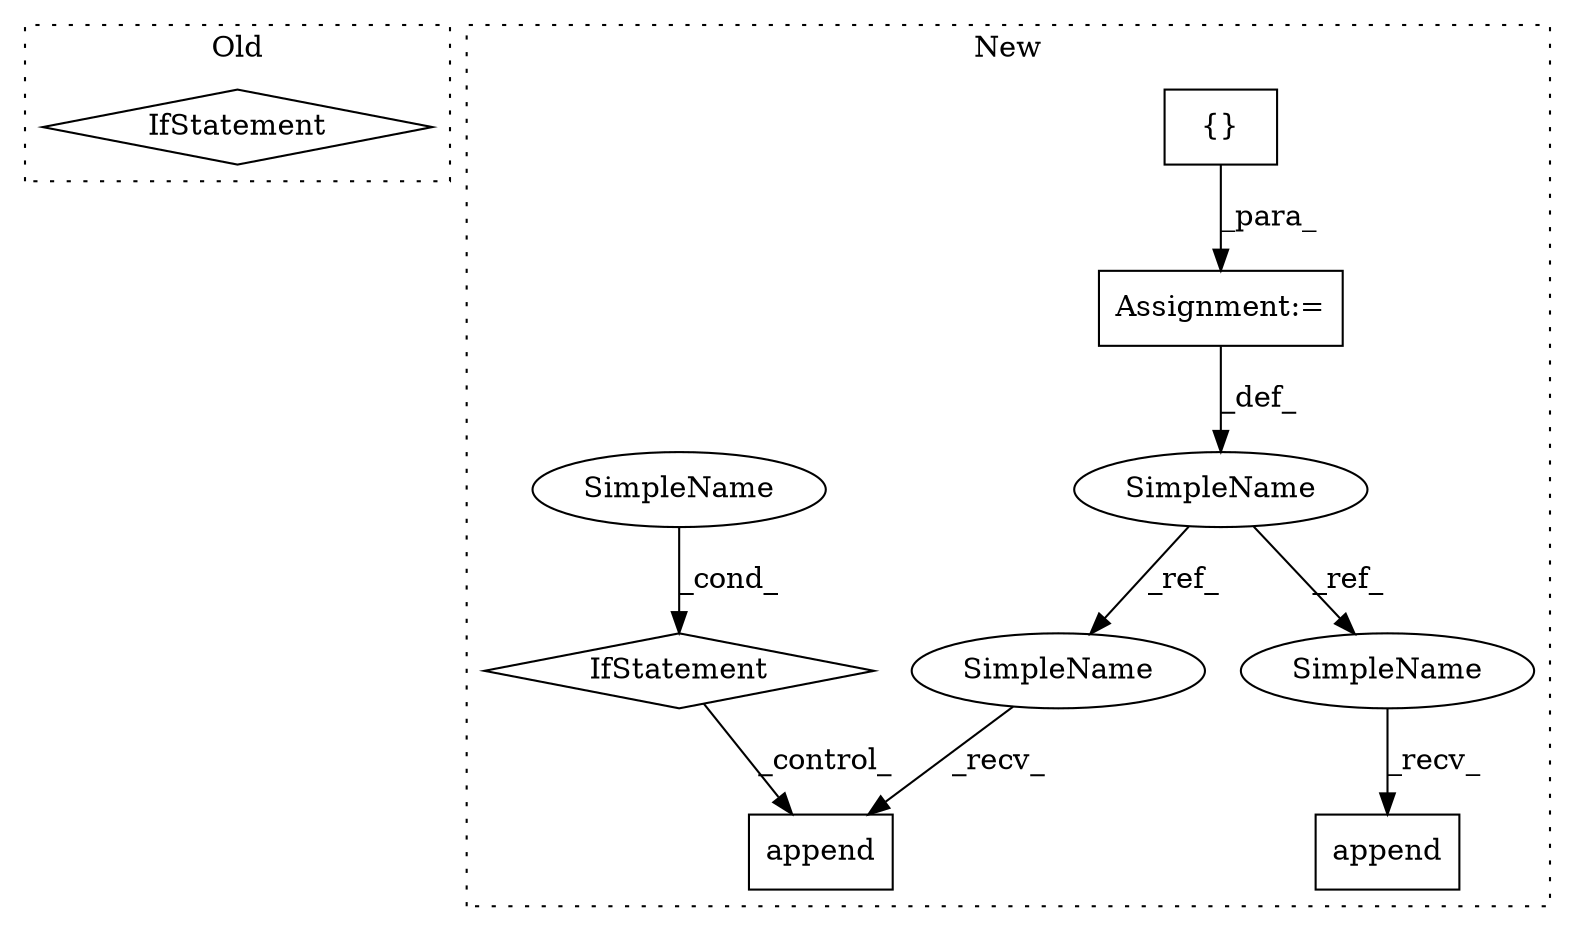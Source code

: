 digraph G {
subgraph cluster0 {
1 [label="IfStatement" a="25" s="1741,1761" l="4,2" shape="diamond"];
label = "Old";
style="dotted";
}
subgraph cluster1 {
2 [label="append" a="32" s="1881,1899" l="7,1" shape="box"];
3 [label="Assignment:=" a="7" s="1681" l="1" shape="box"];
4 [label="{}" a="4" s="1691,1699" l="1,1" shape="box"];
5 [label="IfStatement" a="25" s="1839,1859" l="4,2" shape="diamond"];
6 [label="SimpleName" a="42" s="1843" l="16" shape="ellipse"];
7 [label="SimpleName" a="42" s="1670" l="11" shape="ellipse"];
8 [label="append" a="32" s="1812,1826" l="7,1" shape="box"];
9 [label="SimpleName" a="42" s="1869" l="11" shape="ellipse"];
10 [label="SimpleName" a="42" s="1800" l="11" shape="ellipse"];
label = "New";
style="dotted";
}
3 -> 7 [label="_def_"];
4 -> 3 [label="_para_"];
5 -> 2 [label="_control_"];
6 -> 5 [label="_cond_"];
7 -> 9 [label="_ref_"];
7 -> 10 [label="_ref_"];
9 -> 2 [label="_recv_"];
10 -> 8 [label="_recv_"];
}